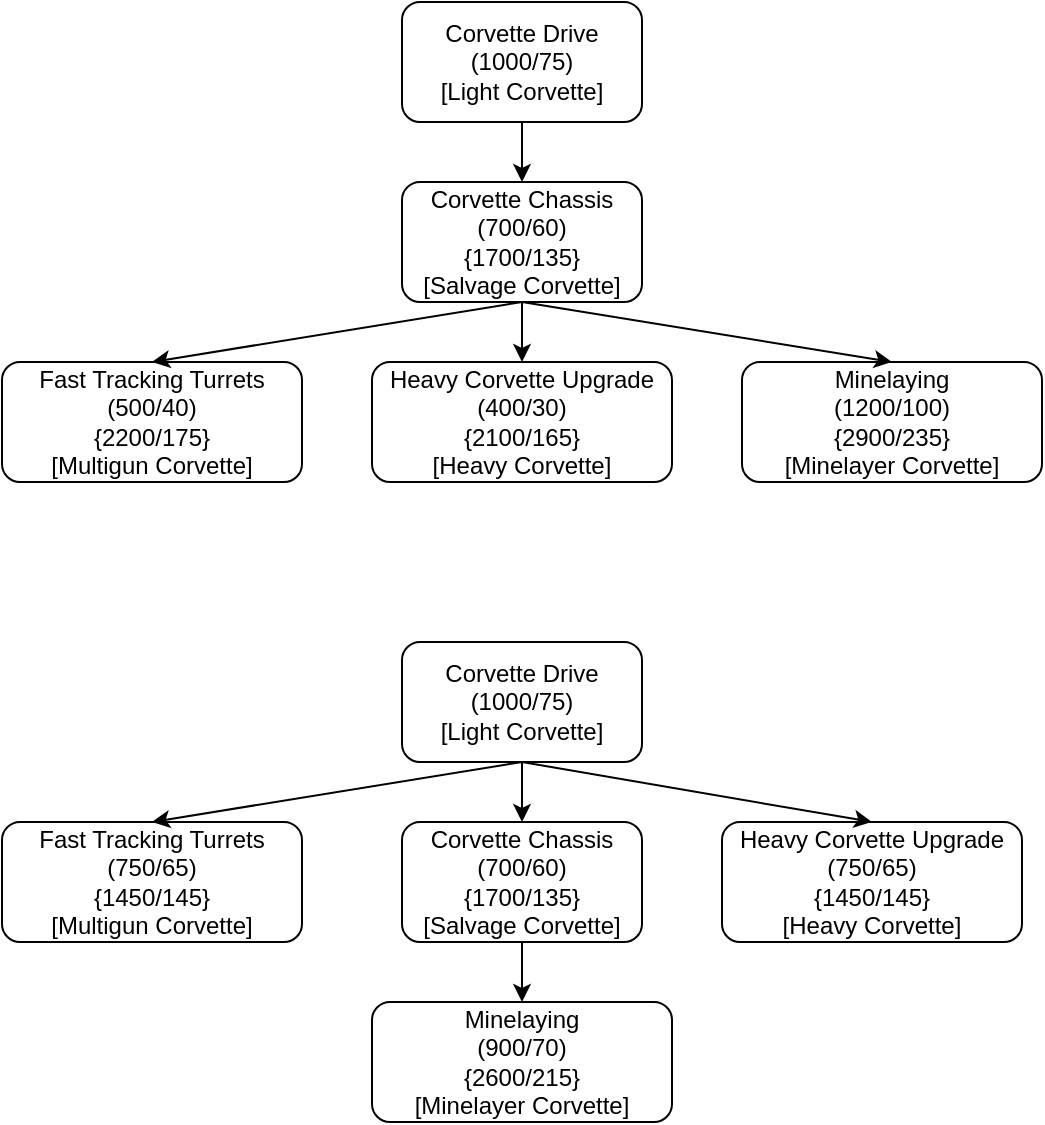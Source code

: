 <mxfile version="13.0.5" type="onedrive"><diagram id="Kbj7RJWbi1vXl-ou-ArY" name="Page-1"><mxGraphModel dx="946" dy="651" grid="1" gridSize="10" guides="1" tooltips="1" connect="1" arrows="1" fold="1" page="1" pageScale="1" pageWidth="827" pageHeight="1169" math="0" shadow="0"><root><mxCell id="0"/><mxCell id="1" parent="0"/><mxCell id="tXwxks9Tp8_tX6siESwQ-1" value="Corvette Drive&lt;br&gt;(1000/75)&lt;br&gt;[Light Corvette]" style="rounded=1;whiteSpace=wrap;html=1;" vertex="1" parent="1"><mxGeometry x="340" y="30" width="120" height="60" as="geometry"/></mxCell><mxCell id="tXwxks9Tp8_tX6siESwQ-2" value="Corvette Chassis&lt;br&gt;(700/60)&lt;br&gt;{1700/135}&lt;br&gt;[Salvage Corvette]" style="rounded=1;whiteSpace=wrap;html=1;" vertex="1" parent="1"><mxGeometry x="340" y="120" width="120" height="60" as="geometry"/></mxCell><mxCell id="tXwxks9Tp8_tX6siESwQ-3" value="" style="endArrow=classic;html=1;exitX=0.5;exitY=1;exitDx=0;exitDy=0;entryX=0.5;entryY=0;entryDx=0;entryDy=0;" edge="1" parent="1" source="tXwxks9Tp8_tX6siESwQ-1" target="tXwxks9Tp8_tX6siESwQ-2"><mxGeometry width="50" height="50" relative="1" as="geometry"><mxPoint x="380" y="310" as="sourcePoint"/><mxPoint x="430" y="260" as="targetPoint"/></mxGeometry></mxCell><mxCell id="tXwxks9Tp8_tX6siESwQ-4" value="Heavy Corvette Upgrade&lt;br&gt;(400/30)&lt;br&gt;{2100/165}&lt;br&gt;[Heavy Corvette]" style="rounded=1;whiteSpace=wrap;html=1;" vertex="1" parent="1"><mxGeometry x="325" y="210" width="150" height="60" as="geometry"/></mxCell><mxCell id="tXwxks9Tp8_tX6siESwQ-5" value="Fast Tracking Turrets&lt;br&gt;(500/40)&lt;br&gt;{2200/175}&lt;br&gt;[Multigun Corvette]" style="rounded=1;whiteSpace=wrap;html=1;" vertex="1" parent="1"><mxGeometry x="140" y="210" width="150" height="60" as="geometry"/></mxCell><mxCell id="tXwxks9Tp8_tX6siESwQ-7" value="Minelaying&lt;br&gt;(1200/100)&lt;br&gt;{2900/235}&lt;br&gt;[Minelayer Corvette]" style="rounded=1;whiteSpace=wrap;html=1;" vertex="1" parent="1"><mxGeometry x="510" y="210" width="150" height="60" as="geometry"/></mxCell><mxCell id="tXwxks9Tp8_tX6siESwQ-9" value="" style="endArrow=classic;html=1;exitX=0.5;exitY=1;exitDx=0;exitDy=0;entryX=0.5;entryY=0;entryDx=0;entryDy=0;" edge="1" parent="1" source="tXwxks9Tp8_tX6siESwQ-2" target="tXwxks9Tp8_tX6siESwQ-4"><mxGeometry width="50" height="50" relative="1" as="geometry"><mxPoint x="420" y="110" as="sourcePoint"/><mxPoint x="420" y="140" as="targetPoint"/></mxGeometry></mxCell><mxCell id="tXwxks9Tp8_tX6siESwQ-10" value="" style="endArrow=classic;html=1;exitX=0.5;exitY=1;exitDx=0;exitDy=0;entryX=0.5;entryY=0;entryDx=0;entryDy=0;" edge="1" parent="1" source="tXwxks9Tp8_tX6siESwQ-2" target="tXwxks9Tp8_tX6siESwQ-5"><mxGeometry width="50" height="50" relative="1" as="geometry"><mxPoint x="410" y="190" as="sourcePoint"/><mxPoint x="410" y="220" as="targetPoint"/></mxGeometry></mxCell><mxCell id="tXwxks9Tp8_tX6siESwQ-11" value="" style="endArrow=classic;html=1;exitX=0.5;exitY=1;exitDx=0;exitDy=0;entryX=0.5;entryY=0;entryDx=0;entryDy=0;" edge="1" parent="1" source="tXwxks9Tp8_tX6siESwQ-2" target="tXwxks9Tp8_tX6siESwQ-7"><mxGeometry width="50" height="50" relative="1" as="geometry"><mxPoint x="420" y="200" as="sourcePoint"/><mxPoint x="420" y="230" as="targetPoint"/></mxGeometry></mxCell><mxCell id="tXwxks9Tp8_tX6siESwQ-12" value="Corvette Drive&lt;br&gt;(1000/75)&lt;br&gt;[Light Corvette]" style="rounded=1;whiteSpace=wrap;html=1;" vertex="1" parent="1"><mxGeometry x="340" y="350" width="120" height="60" as="geometry"/></mxCell><mxCell id="tXwxks9Tp8_tX6siESwQ-13" value="Corvette Chassis&lt;br&gt;(700/60)&lt;br&gt;{1700/135}&lt;br&gt;[Salvage Corvette]" style="rounded=1;whiteSpace=wrap;html=1;" vertex="1" parent="1"><mxGeometry x="340" y="440" width="120" height="60" as="geometry"/></mxCell><mxCell id="tXwxks9Tp8_tX6siESwQ-14" value="" style="endArrow=classic;html=1;exitX=0.5;exitY=1;exitDx=0;exitDy=0;entryX=0.5;entryY=0;entryDx=0;entryDy=0;" edge="1" parent="1" source="tXwxks9Tp8_tX6siESwQ-12" target="tXwxks9Tp8_tX6siESwQ-13"><mxGeometry width="50" height="50" relative="1" as="geometry"><mxPoint x="380" y="630" as="sourcePoint"/><mxPoint x="430" y="580" as="targetPoint"/></mxGeometry></mxCell><mxCell id="tXwxks9Tp8_tX6siESwQ-15" value="Heavy Corvette Upgrade&lt;br&gt;(750/65)&lt;br&gt;{1450/145}&lt;br&gt;[Heavy Corvette]" style="rounded=1;whiteSpace=wrap;html=1;" vertex="1" parent="1"><mxGeometry x="500" y="440" width="150" height="60" as="geometry"/></mxCell><mxCell id="tXwxks9Tp8_tX6siESwQ-16" value="Fast Tracking Turrets&lt;br&gt;(750/65)&lt;br&gt;{1450/145}&lt;br&gt;[Multigun Corvette]" style="rounded=1;whiteSpace=wrap;html=1;" vertex="1" parent="1"><mxGeometry x="140" y="440" width="150" height="60" as="geometry"/></mxCell><mxCell id="tXwxks9Tp8_tX6siESwQ-17" value="Minelaying&lt;br&gt;(900/70)&lt;br&gt;{2600/215}&lt;br&gt;[Minelayer Corvette]" style="rounded=1;whiteSpace=wrap;html=1;" vertex="1" parent="1"><mxGeometry x="325" y="530" width="150" height="60" as="geometry"/></mxCell><mxCell id="tXwxks9Tp8_tX6siESwQ-18" value="" style="endArrow=classic;html=1;exitX=0.5;exitY=1;exitDx=0;exitDy=0;entryX=0.5;entryY=0;entryDx=0;entryDy=0;" edge="1" parent="1" source="tXwxks9Tp8_tX6siESwQ-12" target="tXwxks9Tp8_tX6siESwQ-15"><mxGeometry width="50" height="50" relative="1" as="geometry"><mxPoint x="420" y="430" as="sourcePoint"/><mxPoint x="420" y="460" as="targetPoint"/></mxGeometry></mxCell><mxCell id="tXwxks9Tp8_tX6siESwQ-19" value="" style="endArrow=classic;html=1;exitX=0.5;exitY=1;exitDx=0;exitDy=0;entryX=0.5;entryY=0;entryDx=0;entryDy=0;" edge="1" parent="1" source="tXwxks9Tp8_tX6siESwQ-12" target="tXwxks9Tp8_tX6siESwQ-16"><mxGeometry width="50" height="50" relative="1" as="geometry"><mxPoint x="410" y="510" as="sourcePoint"/><mxPoint x="410" y="540" as="targetPoint"/></mxGeometry></mxCell><mxCell id="tXwxks9Tp8_tX6siESwQ-20" value="" style="endArrow=classic;html=1;exitX=0.5;exitY=1;exitDx=0;exitDy=0;entryX=0.5;entryY=0;entryDx=0;entryDy=0;" edge="1" parent="1" source="tXwxks9Tp8_tX6siESwQ-13" target="tXwxks9Tp8_tX6siESwQ-17"><mxGeometry width="50" height="50" relative="1" as="geometry"><mxPoint x="420" y="520" as="sourcePoint"/><mxPoint x="420" y="550" as="targetPoint"/></mxGeometry></mxCell></root></mxGraphModel></diagram></mxfile>